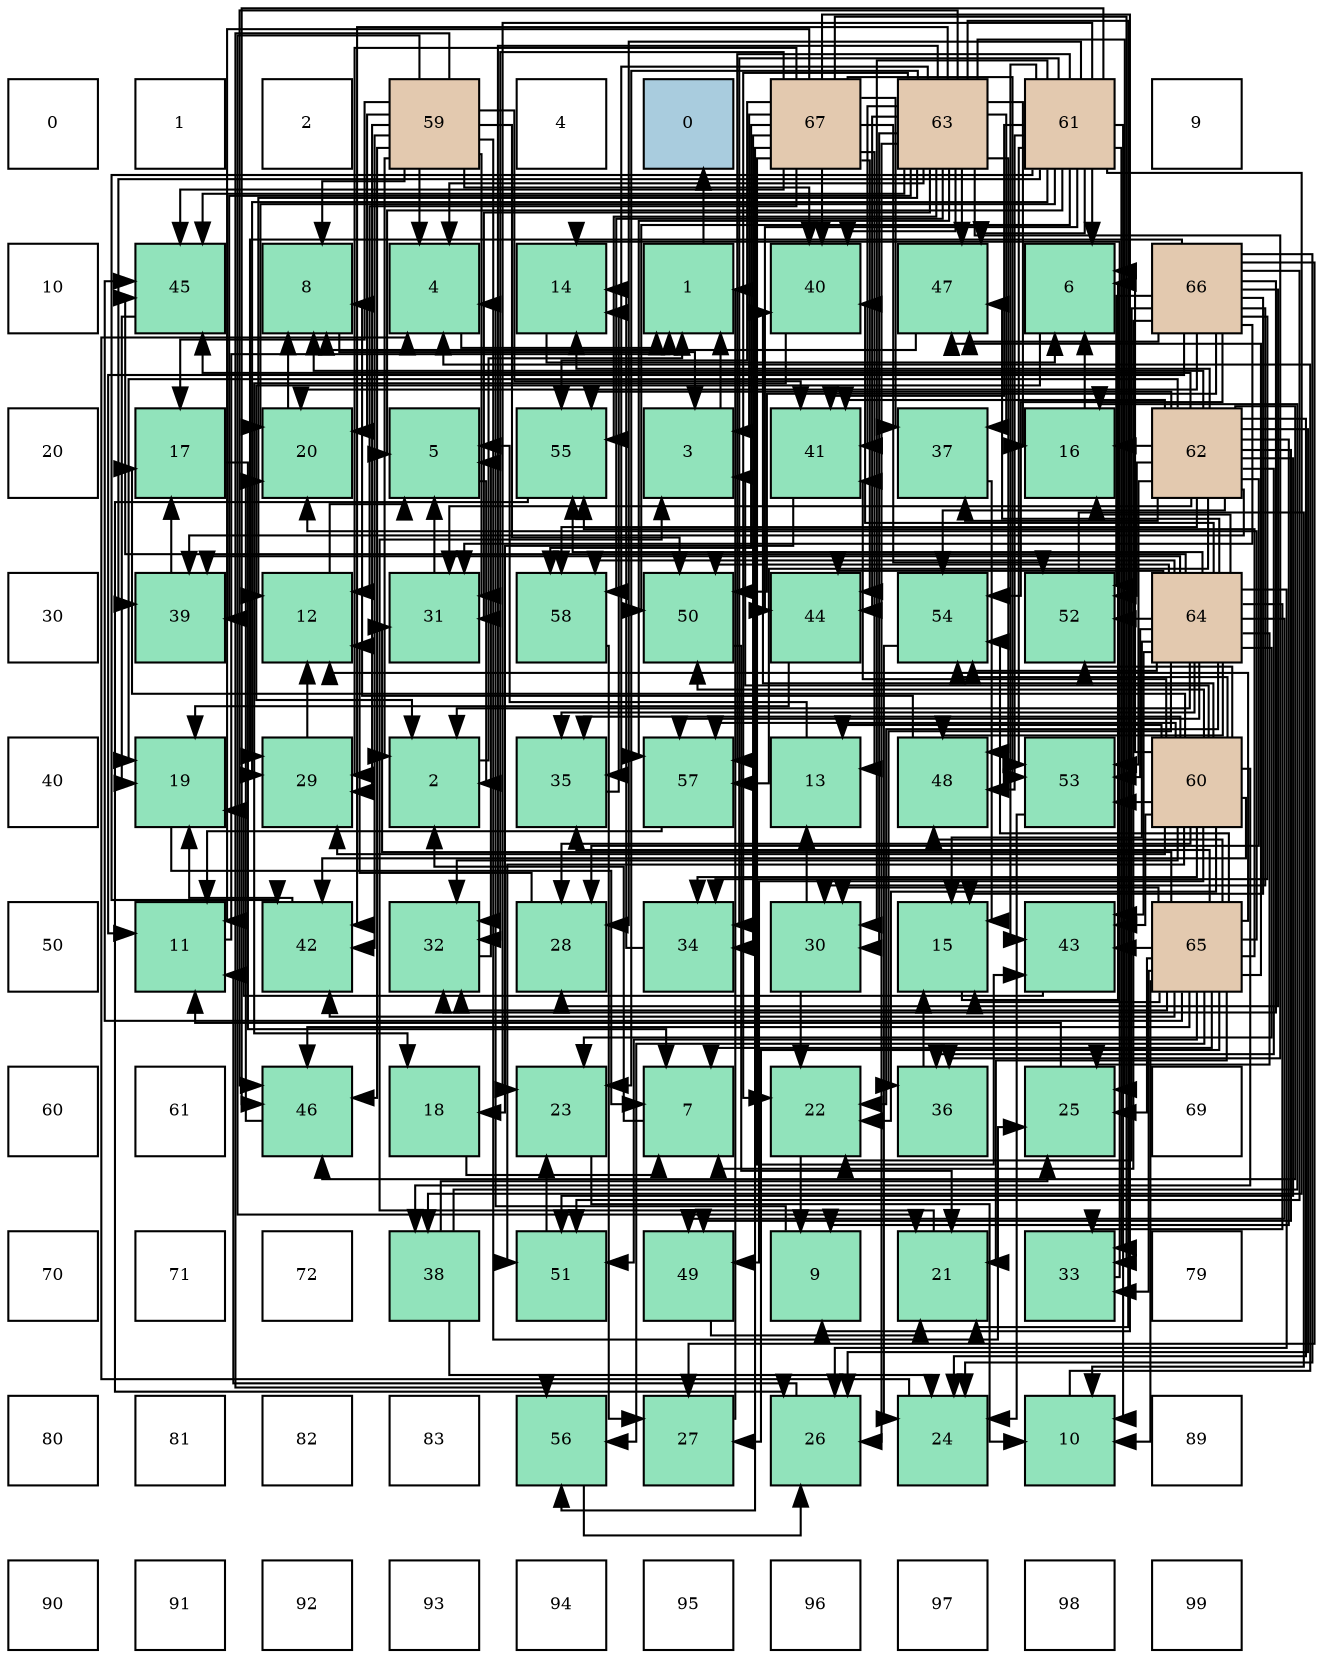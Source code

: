digraph layout{
 rankdir=TB;
 splines=ortho;
 node [style=filled shape=square fixedsize=true width=0.6];
0[label="0", fontsize=8, fillcolor="#ffffff"];
1[label="1", fontsize=8, fillcolor="#ffffff"];
2[label="2", fontsize=8, fillcolor="#ffffff"];
3[label="59", fontsize=8, fillcolor="#e3c9af"];
4[label="4", fontsize=8, fillcolor="#ffffff"];
5[label="0", fontsize=8, fillcolor="#a9ccde"];
6[label="67", fontsize=8, fillcolor="#e3c9af"];
7[label="63", fontsize=8, fillcolor="#e3c9af"];
8[label="61", fontsize=8, fillcolor="#e3c9af"];
9[label="9", fontsize=8, fillcolor="#ffffff"];
10[label="10", fontsize=8, fillcolor="#ffffff"];
11[label="45", fontsize=8, fillcolor="#91e3bb"];
12[label="8", fontsize=8, fillcolor="#91e3bb"];
13[label="4", fontsize=8, fillcolor="#91e3bb"];
14[label="14", fontsize=8, fillcolor="#91e3bb"];
15[label="1", fontsize=8, fillcolor="#91e3bb"];
16[label="40", fontsize=8, fillcolor="#91e3bb"];
17[label="47", fontsize=8, fillcolor="#91e3bb"];
18[label="6", fontsize=8, fillcolor="#91e3bb"];
19[label="66", fontsize=8, fillcolor="#e3c9af"];
20[label="20", fontsize=8, fillcolor="#ffffff"];
21[label="17", fontsize=8, fillcolor="#91e3bb"];
22[label="20", fontsize=8, fillcolor="#91e3bb"];
23[label="5", fontsize=8, fillcolor="#91e3bb"];
24[label="55", fontsize=8, fillcolor="#91e3bb"];
25[label="3", fontsize=8, fillcolor="#91e3bb"];
26[label="41", fontsize=8, fillcolor="#91e3bb"];
27[label="37", fontsize=8, fillcolor="#91e3bb"];
28[label="16", fontsize=8, fillcolor="#91e3bb"];
29[label="62", fontsize=8, fillcolor="#e3c9af"];
30[label="30", fontsize=8, fillcolor="#ffffff"];
31[label="39", fontsize=8, fillcolor="#91e3bb"];
32[label="12", fontsize=8, fillcolor="#91e3bb"];
33[label="31", fontsize=8, fillcolor="#91e3bb"];
34[label="58", fontsize=8, fillcolor="#91e3bb"];
35[label="50", fontsize=8, fillcolor="#91e3bb"];
36[label="44", fontsize=8, fillcolor="#91e3bb"];
37[label="54", fontsize=8, fillcolor="#91e3bb"];
38[label="52", fontsize=8, fillcolor="#91e3bb"];
39[label="64", fontsize=8, fillcolor="#e3c9af"];
40[label="40", fontsize=8, fillcolor="#ffffff"];
41[label="19", fontsize=8, fillcolor="#91e3bb"];
42[label="29", fontsize=8, fillcolor="#91e3bb"];
43[label="2", fontsize=8, fillcolor="#91e3bb"];
44[label="35", fontsize=8, fillcolor="#91e3bb"];
45[label="57", fontsize=8, fillcolor="#91e3bb"];
46[label="13", fontsize=8, fillcolor="#91e3bb"];
47[label="48", fontsize=8, fillcolor="#91e3bb"];
48[label="53", fontsize=8, fillcolor="#91e3bb"];
49[label="60", fontsize=8, fillcolor="#e3c9af"];
50[label="50", fontsize=8, fillcolor="#ffffff"];
51[label="11", fontsize=8, fillcolor="#91e3bb"];
52[label="42", fontsize=8, fillcolor="#91e3bb"];
53[label="32", fontsize=8, fillcolor="#91e3bb"];
54[label="28", fontsize=8, fillcolor="#91e3bb"];
55[label="34", fontsize=8, fillcolor="#91e3bb"];
56[label="30", fontsize=8, fillcolor="#91e3bb"];
57[label="15", fontsize=8, fillcolor="#91e3bb"];
58[label="43", fontsize=8, fillcolor="#91e3bb"];
59[label="65", fontsize=8, fillcolor="#e3c9af"];
60[label="60", fontsize=8, fillcolor="#ffffff"];
61[label="61", fontsize=8, fillcolor="#ffffff"];
62[label="46", fontsize=8, fillcolor="#91e3bb"];
63[label="18", fontsize=8, fillcolor="#91e3bb"];
64[label="23", fontsize=8, fillcolor="#91e3bb"];
65[label="7", fontsize=8, fillcolor="#91e3bb"];
66[label="22", fontsize=8, fillcolor="#91e3bb"];
67[label="36", fontsize=8, fillcolor="#91e3bb"];
68[label="25", fontsize=8, fillcolor="#91e3bb"];
69[label="69", fontsize=8, fillcolor="#ffffff"];
70[label="70", fontsize=8, fillcolor="#ffffff"];
71[label="71", fontsize=8, fillcolor="#ffffff"];
72[label="72", fontsize=8, fillcolor="#ffffff"];
73[label="38", fontsize=8, fillcolor="#91e3bb"];
74[label="51", fontsize=8, fillcolor="#91e3bb"];
75[label="49", fontsize=8, fillcolor="#91e3bb"];
76[label="9", fontsize=8, fillcolor="#91e3bb"];
77[label="21", fontsize=8, fillcolor="#91e3bb"];
78[label="33", fontsize=8, fillcolor="#91e3bb"];
79[label="79", fontsize=8, fillcolor="#ffffff"];
80[label="80", fontsize=8, fillcolor="#ffffff"];
81[label="81", fontsize=8, fillcolor="#ffffff"];
82[label="82", fontsize=8, fillcolor="#ffffff"];
83[label="83", fontsize=8, fillcolor="#ffffff"];
84[label="56", fontsize=8, fillcolor="#91e3bb"];
85[label="27", fontsize=8, fillcolor="#91e3bb"];
86[label="26", fontsize=8, fillcolor="#91e3bb"];
87[label="24", fontsize=8, fillcolor="#91e3bb"];
88[label="10", fontsize=8, fillcolor="#91e3bb"];
89[label="89", fontsize=8, fillcolor="#ffffff"];
90[label="90", fontsize=8, fillcolor="#ffffff"];
91[label="91", fontsize=8, fillcolor="#ffffff"];
92[label="92", fontsize=8, fillcolor="#ffffff"];
93[label="93", fontsize=8, fillcolor="#ffffff"];
94[label="94", fontsize=8, fillcolor="#ffffff"];
95[label="95", fontsize=8, fillcolor="#ffffff"];
96[label="96", fontsize=8, fillcolor="#ffffff"];
97[label="97", fontsize=8, fillcolor="#ffffff"];
98[label="98", fontsize=8, fillcolor="#ffffff"];
99[label="99", fontsize=8, fillcolor="#ffffff"];
edge [constraint=false, style=vis];15 -> 5;
43 -> 15;
25 -> 15;
13 -> 15;
23 -> 43;
18 -> 43;
65 -> 43;
12 -> 25;
76 -> 13;
88 -> 13;
51 -> 15;
32 -> 23;
46 -> 23;
14 -> 18;
57 -> 18;
28 -> 18;
21 -> 65;
63 -> 65;
41 -> 65;
22 -> 12;
77 -> 25;
66 -> 76;
64 -> 88;
87 -> 13;
68 -> 51;
86 -> 51;
85 -> 15;
54 -> 32;
42 -> 32;
56 -> 46;
56 -> 66;
33 -> 23;
53 -> 23;
78 -> 14;
55 -> 14;
44 -> 14;
67 -> 57;
27 -> 57;
73 -> 28;
73 -> 87;
73 -> 68;
31 -> 21;
16 -> 63;
26 -> 63;
52 -> 41;
58 -> 41;
36 -> 41;
11 -> 41;
62 -> 22;
17 -> 12;
47 -> 12;
75 -> 77;
35 -> 77;
74 -> 64;
38 -> 88;
48 -> 87;
37 -> 87;
24 -> 86;
84 -> 86;
45 -> 51;
34 -> 85;
3 -> 43;
3 -> 13;
3 -> 12;
3 -> 21;
3 -> 22;
3 -> 77;
3 -> 68;
3 -> 42;
3 -> 33;
3 -> 16;
3 -> 26;
3 -> 52;
3 -> 62;
3 -> 35;
3 -> 84;
49 -> 25;
49 -> 18;
49 -> 46;
49 -> 21;
49 -> 66;
49 -> 54;
49 -> 42;
49 -> 53;
49 -> 55;
49 -> 44;
49 -> 73;
49 -> 16;
49 -> 26;
49 -> 52;
49 -> 58;
49 -> 75;
49 -> 35;
49 -> 74;
49 -> 38;
49 -> 48;
49 -> 37;
49 -> 45;
8 -> 23;
8 -> 18;
8 -> 88;
8 -> 22;
8 -> 64;
8 -> 54;
8 -> 42;
8 -> 56;
8 -> 78;
8 -> 55;
8 -> 73;
8 -> 31;
8 -> 26;
8 -> 52;
8 -> 58;
8 -> 36;
8 -> 62;
8 -> 17;
8 -> 47;
8 -> 35;
8 -> 48;
8 -> 45;
29 -> 12;
29 -> 76;
29 -> 14;
29 -> 28;
29 -> 41;
29 -> 87;
29 -> 86;
29 -> 54;
29 -> 33;
29 -> 67;
29 -> 27;
29 -> 31;
29 -> 26;
29 -> 11;
29 -> 62;
29 -> 75;
29 -> 74;
29 -> 38;
29 -> 48;
29 -> 37;
29 -> 24;
29 -> 45;
29 -> 34;
7 -> 13;
7 -> 32;
7 -> 28;
7 -> 77;
7 -> 66;
7 -> 64;
7 -> 68;
7 -> 86;
7 -> 56;
7 -> 33;
7 -> 53;
7 -> 44;
7 -> 67;
7 -> 27;
7 -> 31;
7 -> 16;
7 -> 26;
7 -> 52;
7 -> 36;
7 -> 11;
7 -> 62;
7 -> 17;
7 -> 47;
7 -> 24;
7 -> 45;
7 -> 34;
39 -> 43;
39 -> 57;
39 -> 28;
39 -> 66;
39 -> 64;
39 -> 68;
39 -> 86;
39 -> 78;
39 -> 44;
39 -> 67;
39 -> 31;
39 -> 16;
39 -> 58;
39 -> 36;
39 -> 11;
39 -> 17;
39 -> 47;
39 -> 75;
39 -> 35;
39 -> 38;
39 -> 48;
39 -> 37;
39 -> 24;
39 -> 45;
39 -> 34;
59 -> 65;
59 -> 88;
59 -> 32;
59 -> 57;
59 -> 22;
59 -> 77;
59 -> 68;
59 -> 85;
59 -> 56;
59 -> 33;
59 -> 53;
59 -> 78;
59 -> 44;
59 -> 52;
59 -> 58;
59 -> 11;
59 -> 62;
59 -> 17;
59 -> 47;
59 -> 74;
59 -> 37;
59 -> 24;
59 -> 84;
19 -> 65;
19 -> 51;
19 -> 57;
19 -> 22;
19 -> 66;
19 -> 87;
19 -> 85;
19 -> 54;
19 -> 42;
19 -> 56;
19 -> 33;
19 -> 53;
19 -> 55;
19 -> 17;
19 -> 35;
19 -> 74;
19 -> 38;
19 -> 37;
6 -> 25;
6 -> 76;
6 -> 51;
6 -> 32;
6 -> 46;
6 -> 42;
6 -> 53;
6 -> 78;
6 -> 55;
6 -> 27;
6 -> 16;
6 -> 58;
6 -> 36;
6 -> 11;
6 -> 38;
6 -> 48;
6 -> 24;
6 -> 84;
6 -> 34;
edge [constraint=true, style=invis];
0 -> 10 -> 20 -> 30 -> 40 -> 50 -> 60 -> 70 -> 80 -> 90;
1 -> 11 -> 21 -> 31 -> 41 -> 51 -> 61 -> 71 -> 81 -> 91;
2 -> 12 -> 22 -> 32 -> 42 -> 52 -> 62 -> 72 -> 82 -> 92;
3 -> 13 -> 23 -> 33 -> 43 -> 53 -> 63 -> 73 -> 83 -> 93;
4 -> 14 -> 24 -> 34 -> 44 -> 54 -> 64 -> 74 -> 84 -> 94;
5 -> 15 -> 25 -> 35 -> 45 -> 55 -> 65 -> 75 -> 85 -> 95;
6 -> 16 -> 26 -> 36 -> 46 -> 56 -> 66 -> 76 -> 86 -> 96;
7 -> 17 -> 27 -> 37 -> 47 -> 57 -> 67 -> 77 -> 87 -> 97;
8 -> 18 -> 28 -> 38 -> 48 -> 58 -> 68 -> 78 -> 88 -> 98;
9 -> 19 -> 29 -> 39 -> 49 -> 59 -> 69 -> 79 -> 89 -> 99;
rank = same {0 -> 1 -> 2 -> 3 -> 4 -> 5 -> 6 -> 7 -> 8 -> 9};
rank = same {10 -> 11 -> 12 -> 13 -> 14 -> 15 -> 16 -> 17 -> 18 -> 19};
rank = same {20 -> 21 -> 22 -> 23 -> 24 -> 25 -> 26 -> 27 -> 28 -> 29};
rank = same {30 -> 31 -> 32 -> 33 -> 34 -> 35 -> 36 -> 37 -> 38 -> 39};
rank = same {40 -> 41 -> 42 -> 43 -> 44 -> 45 -> 46 -> 47 -> 48 -> 49};
rank = same {50 -> 51 -> 52 -> 53 -> 54 -> 55 -> 56 -> 57 -> 58 -> 59};
rank = same {60 -> 61 -> 62 -> 63 -> 64 -> 65 -> 66 -> 67 -> 68 -> 69};
rank = same {70 -> 71 -> 72 -> 73 -> 74 -> 75 -> 76 -> 77 -> 78 -> 79};
rank = same {80 -> 81 -> 82 -> 83 -> 84 -> 85 -> 86 -> 87 -> 88 -> 89};
rank = same {90 -> 91 -> 92 -> 93 -> 94 -> 95 -> 96 -> 97 -> 98 -> 99};
}